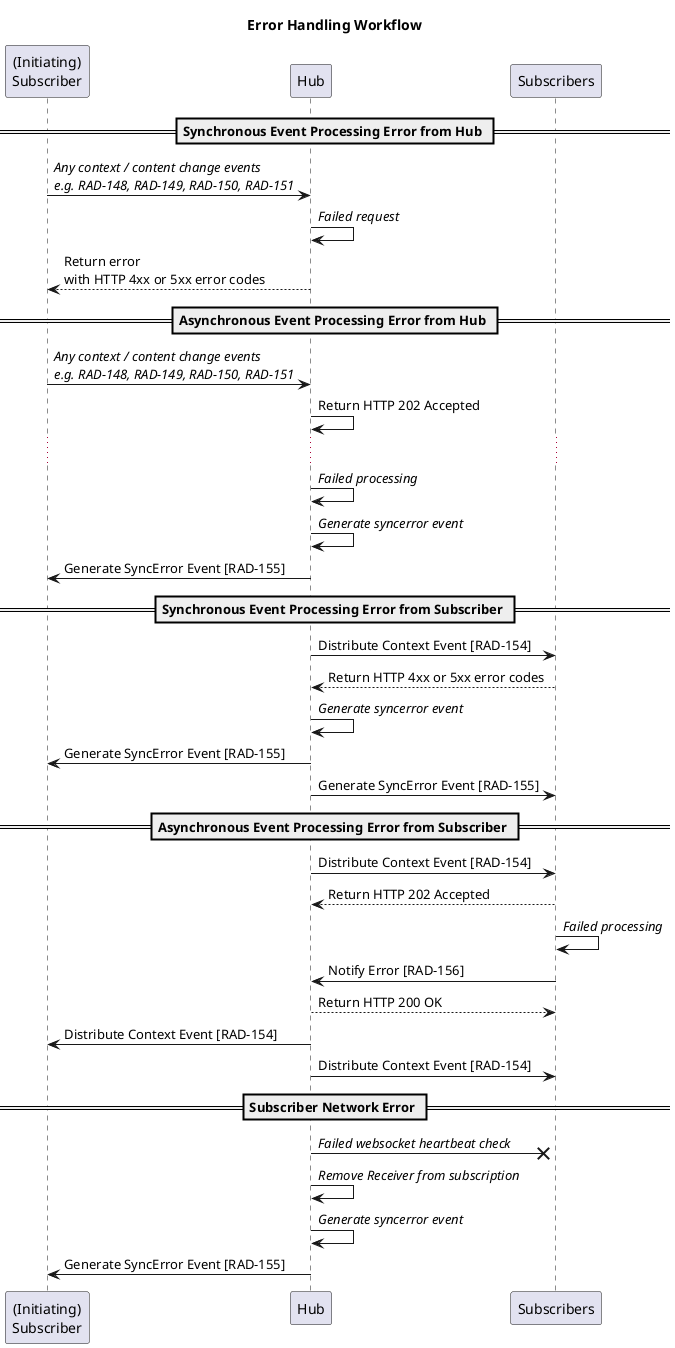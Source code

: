 @startuml syncerror

title Error Handling Workflow

participant "(Initiating)\nSubscriber" as Requester
participant "Hub" as Hub
participant "Subscribers" as Receiver

== Synchronous Event Processing Error from Hub ==

Requester->Hub: //Any context / content change events//\n//e.g. RAD-148, RAD-149, RAD-150, RAD-151//
Hub->Hub: //Failed request//
Hub-->Requester: Return error\nwith HTTP 4xx or 5xx error codes

== Asynchronous Event Processing Error from Hub ==

Requester->Hub: //Any context / content change events//\n//e.g. RAD-148, RAD-149, RAD-150, RAD-151//
Hub->Hub: Return HTTP 202 Accepted
...
Hub->Hub: //Failed processing// 
Hub->Hub: //Generate syncerror event//
Hub->Requester: Generate SyncError Event [RAD-155]

== Synchronous Event Processing Error from Subscriber ==
Hub->Receiver: Distribute Context Event [RAD-154]
Receiver-->Hub: Return HTTP 4xx or 5xx error codes
Hub->Hub: //Generate syncerror event//
Hub->Requester: Generate SyncError Event [RAD-155]
Hub->Receiver: Generate SyncError Event [RAD-155]

== Asynchronous Event Processing Error from Subscriber ==
Hub->Receiver: Distribute Context Event [RAD-154]
Receiver-->Hub: Return HTTP 202 Accepted
Receiver->Receiver: //Failed processing//
Receiver->Hub: Notify Error [RAD-156]
Hub-->Receiver: Return HTTP 200 OK
Hub->Requester: Distribute Context Event [RAD-154]
Hub->Receiver: Distribute Context Event [RAD-154]

== Subscriber Network Error ==
Hub->x Receiver: //Failed websocket heartbeat check//
Hub->Hub: //Remove Receiver from subscription//
Hub->Hub: //Generate syncerror event//
Hub->Requester: Generate SyncError Event [RAD-155]

@enduml